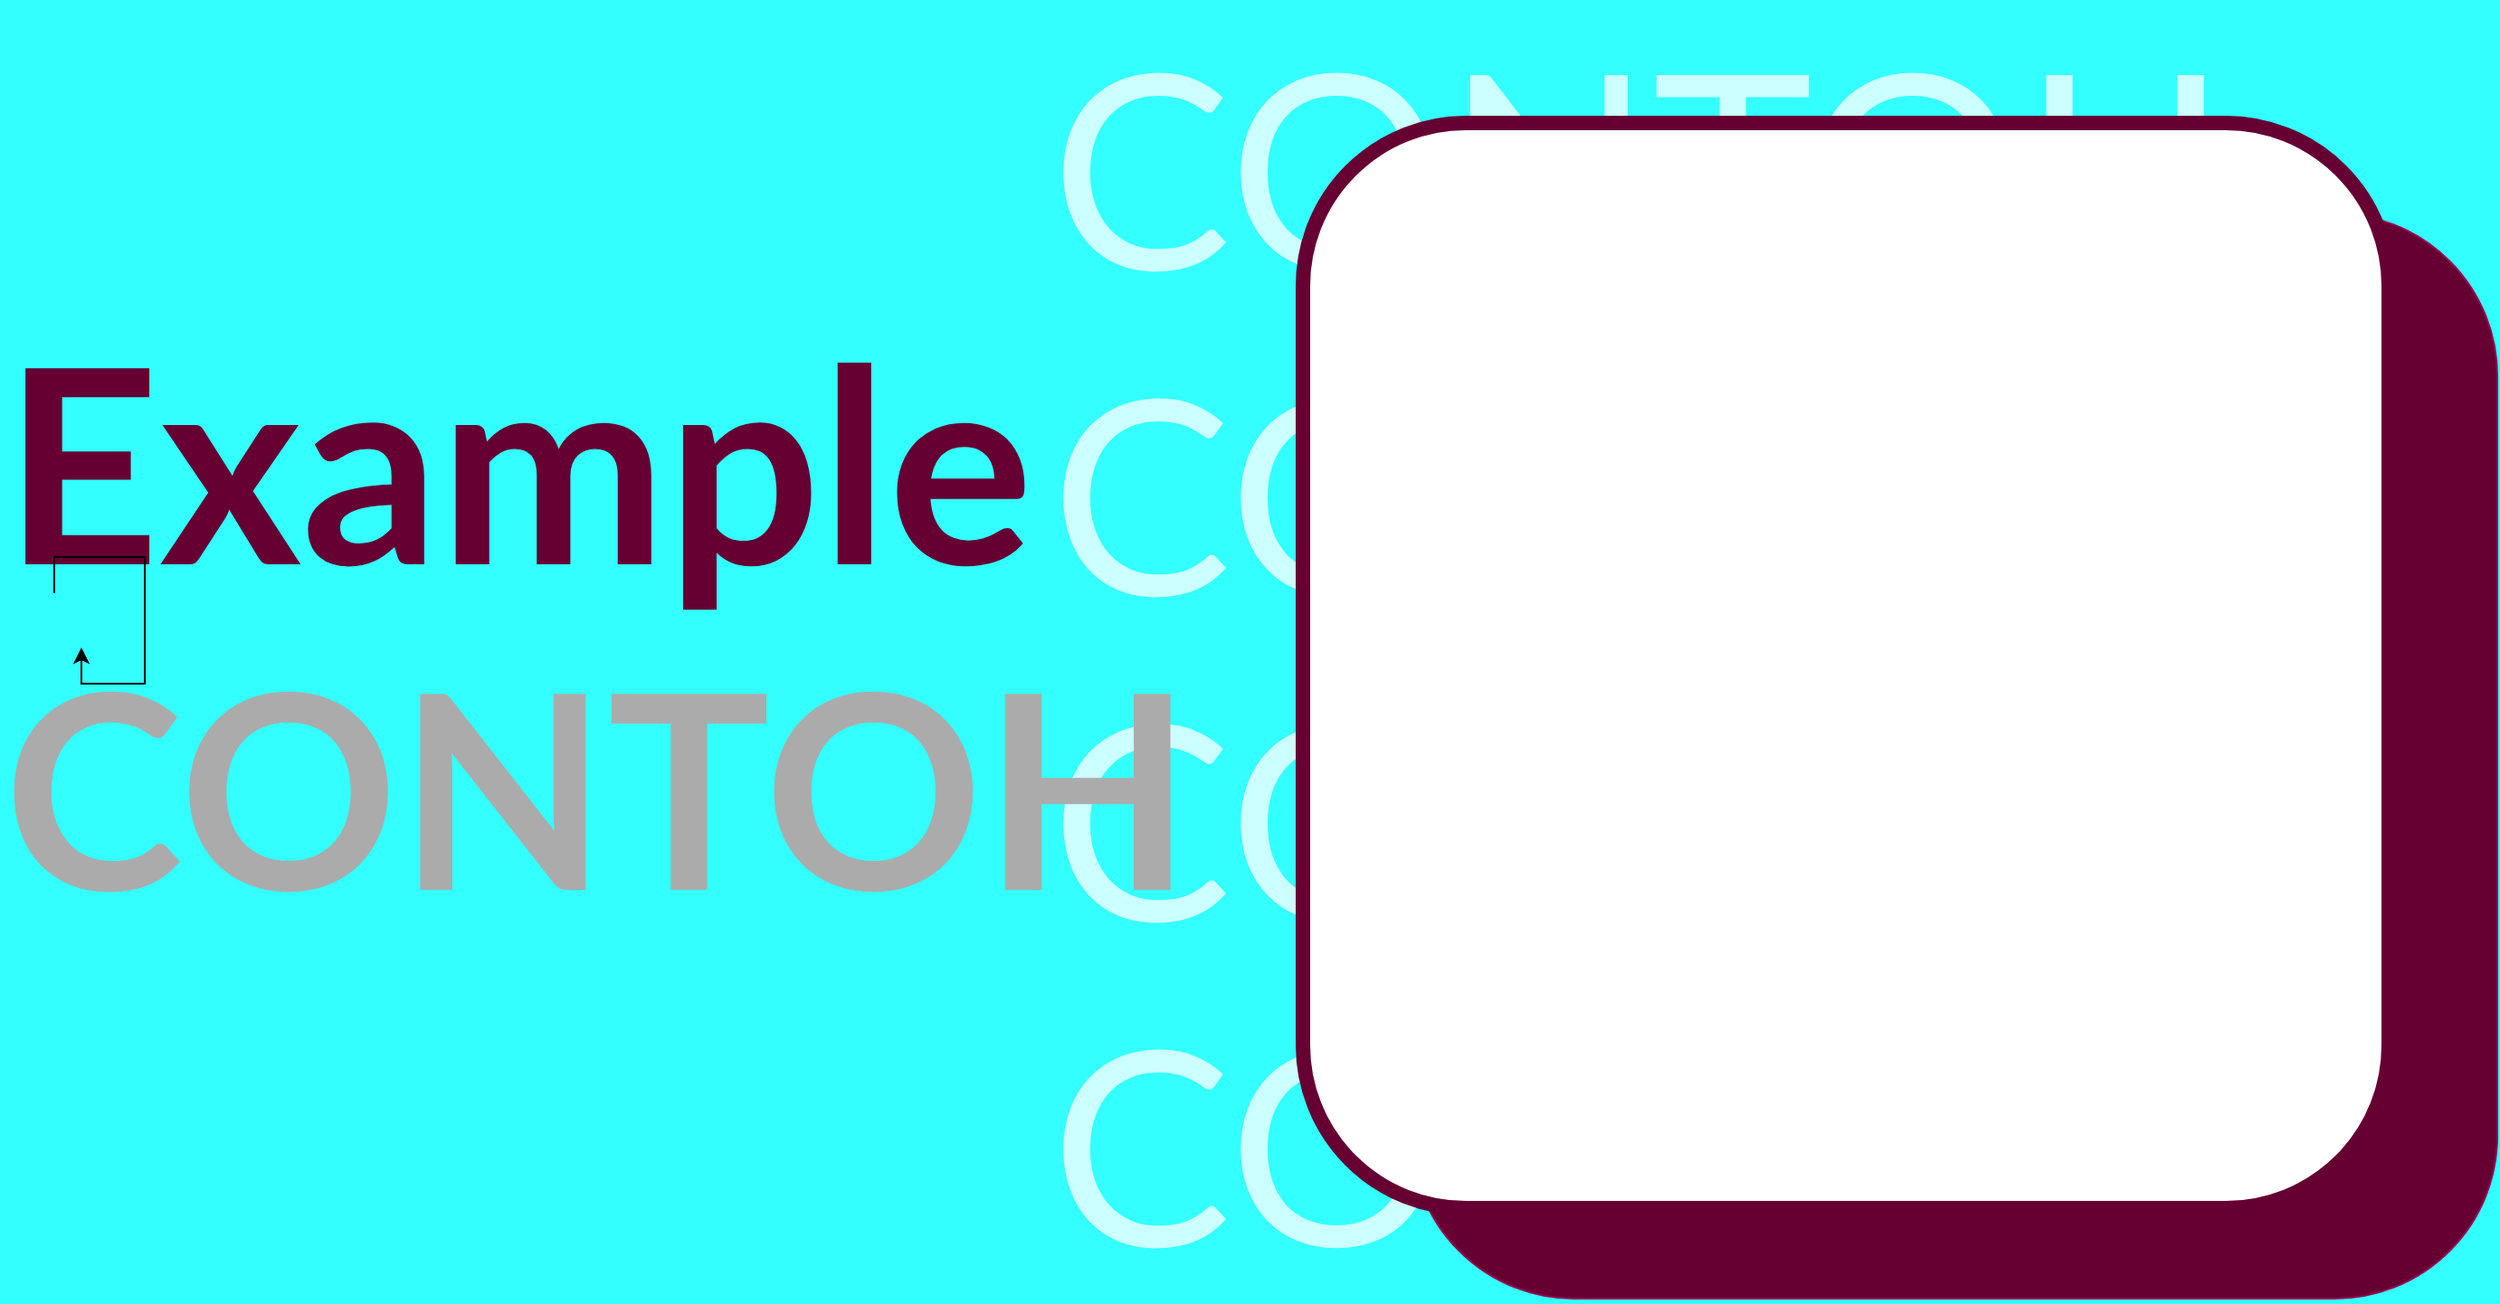 <mxfile version="24.0.1" type="github">
  <diagram name="Page-1" id="kdKS-BgV-TgktTsyjBM1">
    <mxGraphModel dx="2149" dy="1209" grid="0" gridSize="10" guides="1" tooltips="1" connect="1" arrows="1" fold="1" page="1" pageScale="1" pageWidth="1600" pageHeight="900" background="#33FFFF" math="0" shadow="0">
      <root>
        <mxCell id="0" />
        <mxCell id="1" parent="0" />
        <mxCell id="FQucu6Hey1UE7LdJn9Ut-9" value="&lt;font color=&quot;#ccffff&quot; data-font-src=&quot;https://fonts.googleapis.com/css?family=Lato&quot; face=&quot;Lato&quot; style=&quot;font-size: 150px;&quot;&gt;CONTOH&lt;/font&gt;&lt;div&gt;&lt;font color=&quot;#ccffff&quot; data-font-src=&quot;https://fonts.googleapis.com/css?family=Lato&quot; face=&quot;Lato&quot; style=&quot;font-size: 150px;&quot;&gt;CONTOH&lt;br&gt;&lt;/font&gt;&lt;/div&gt;&lt;div&gt;&lt;font color=&quot;#ccffff&quot; data-font-src=&quot;https://fonts.googleapis.com/css?family=Lato&quot; face=&quot;Lato&quot; style=&quot;font-size: 150px;&quot;&gt;CONTOH&lt;br&gt;&lt;/font&gt;&lt;/div&gt;&lt;div&gt;&lt;font color=&quot;#ccffff&quot; data-font-src=&quot;https://fonts.googleapis.com/css?family=Lato&quot; face=&quot;Lato&quot; style=&quot;font-size: 150px;&quot;&gt;CONTOH&lt;/font&gt;&lt;/div&gt;" style="text;html=1;align=center;verticalAlign=middle;whiteSpace=wrap;rounded=0;glass=0;strokeColor=none;" vertex="1" parent="1">
          <mxGeometry x="1036" y="407" width="60" height="30" as="geometry" />
        </mxCell>
        <mxCell id="FQucu6Hey1UE7LdJn9Ut-2" value="&lt;h1&gt;&lt;br&gt;&lt;/h1&gt;" style="text;html=1;spacing=5;spacingTop=-20;whiteSpace=wrap;overflow=hidden;rounded=0;" vertex="1" parent="1">
          <mxGeometry x="460" y="270" width="190" height="120" as="geometry" />
        </mxCell>
        <mxCell id="FQucu6Hey1UE7LdJn9Ut-4" value="" style="whiteSpace=wrap;html=1;aspect=fixed;rounded=1;strokeColor=#99004D;fillColor=#660033;" vertex="1" parent="1">
          <mxGeometry x="940" y="180" width="600" height="600" as="geometry" />
        </mxCell>
        <mxCell id="FQucu6Hey1UE7LdJn9Ut-3" value="" style="whiteSpace=wrap;html=1;aspect=fixed;rounded=1;strokeColor=#660033;strokeWidth=8;" vertex="1" parent="1">
          <mxGeometry x="880" y="130" width="600" height="600" as="geometry" />
        </mxCell>
        <mxCell id="FQucu6Hey1UE7LdJn9Ut-6" value="&lt;font color=&quot;#660033&quot; data-font-src=&quot;https://fonts.googleapis.com/css?family=Lato&quot; face=&quot;Lato&quot; style=&quot;font-size: 150px;&quot;&gt;&lt;b&gt;Example&lt;/b&gt;&lt;/font&gt;&lt;div&gt;&lt;font color=&quot;#ababab&quot; data-font-src=&quot;https://fonts.googleapis.com/css?family=Lato&quot; face=&quot;Lato&quot; style=&quot;font-size: 150px;&quot;&gt;&lt;b style=&quot;&quot;&gt;CONTOH&lt;/b&gt;&lt;/font&gt;&lt;/div&gt;" style="text;html=1;align=left;verticalAlign=middle;whiteSpace=wrap;rounded=0;" vertex="1" parent="1">
          <mxGeometry x="160" y="390" width="60" height="30" as="geometry" />
        </mxCell>
        <mxCell id="FQucu6Hey1UE7LdJn9Ut-7" style="edgeStyle=orthogonalEdgeStyle;rounded=0;orthogonalLoop=1;jettySize=auto;html=1;entryX=0.75;entryY=1;entryDx=0;entryDy=0;" edge="1" parent="1" source="FQucu6Hey1UE7LdJn9Ut-6" target="FQucu6Hey1UE7LdJn9Ut-6">
          <mxGeometry relative="1" as="geometry" />
        </mxCell>
      </root>
    </mxGraphModel>
  </diagram>
</mxfile>
